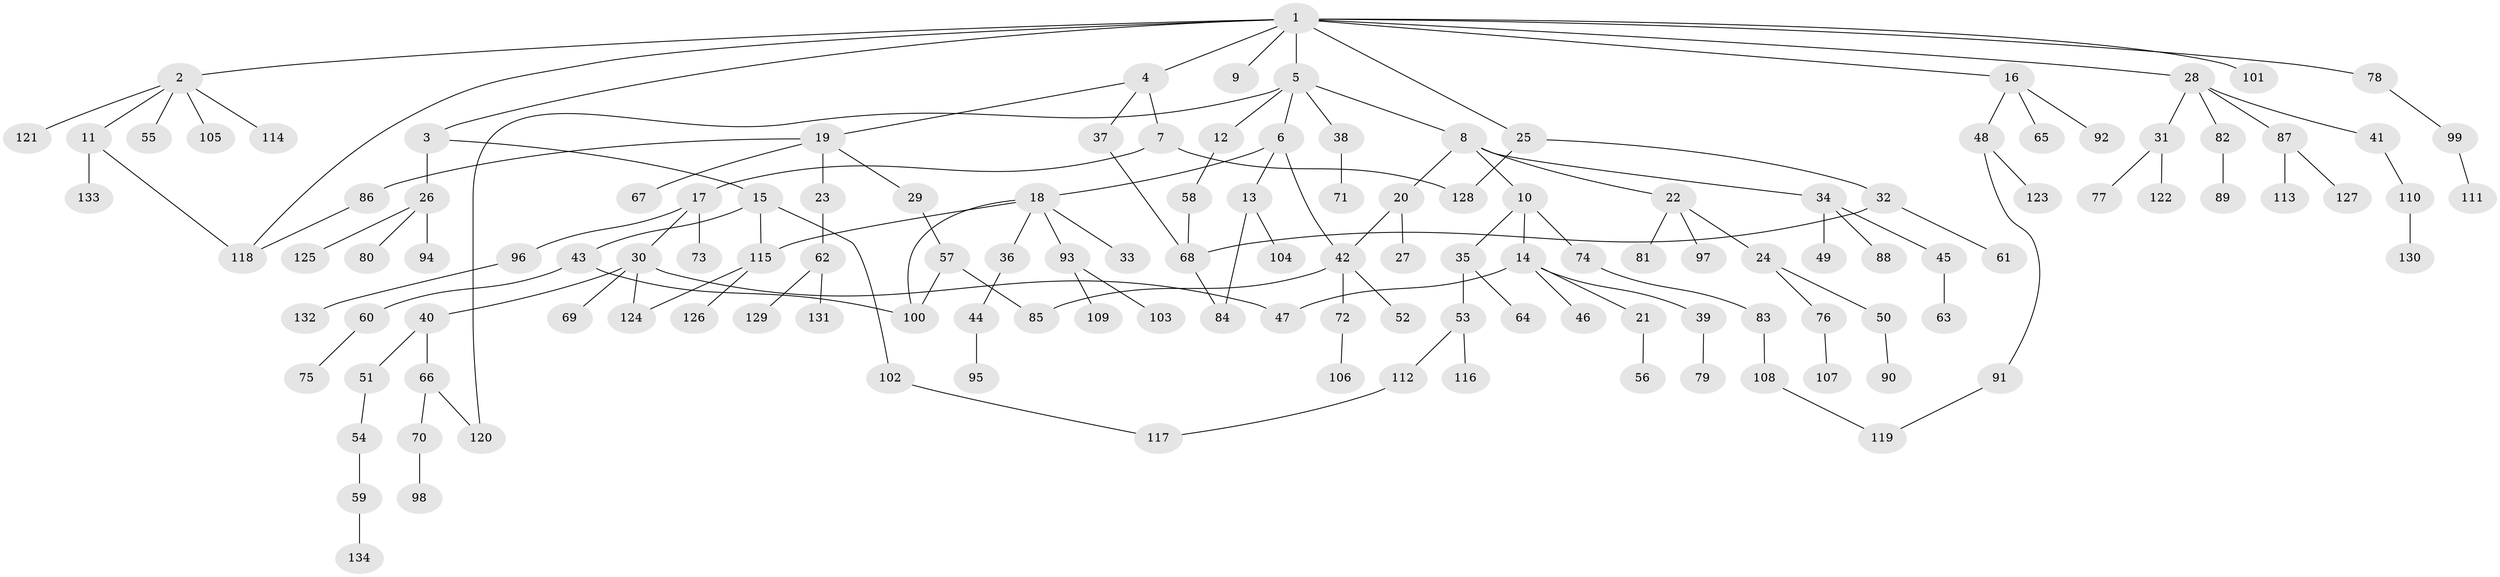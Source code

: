 // Generated by graph-tools (version 1.1) at 2025/13/03/09/25 04:13:31]
// undirected, 134 vertices, 149 edges
graph export_dot {
graph [start="1"]
  node [color=gray90,style=filled];
  1;
  2;
  3;
  4;
  5;
  6;
  7;
  8;
  9;
  10;
  11;
  12;
  13;
  14;
  15;
  16;
  17;
  18;
  19;
  20;
  21;
  22;
  23;
  24;
  25;
  26;
  27;
  28;
  29;
  30;
  31;
  32;
  33;
  34;
  35;
  36;
  37;
  38;
  39;
  40;
  41;
  42;
  43;
  44;
  45;
  46;
  47;
  48;
  49;
  50;
  51;
  52;
  53;
  54;
  55;
  56;
  57;
  58;
  59;
  60;
  61;
  62;
  63;
  64;
  65;
  66;
  67;
  68;
  69;
  70;
  71;
  72;
  73;
  74;
  75;
  76;
  77;
  78;
  79;
  80;
  81;
  82;
  83;
  84;
  85;
  86;
  87;
  88;
  89;
  90;
  91;
  92;
  93;
  94;
  95;
  96;
  97;
  98;
  99;
  100;
  101;
  102;
  103;
  104;
  105;
  106;
  107;
  108;
  109;
  110;
  111;
  112;
  113;
  114;
  115;
  116;
  117;
  118;
  119;
  120;
  121;
  122;
  123;
  124;
  125;
  126;
  127;
  128;
  129;
  130;
  131;
  132;
  133;
  134;
  1 -- 2;
  1 -- 3;
  1 -- 4;
  1 -- 5;
  1 -- 9;
  1 -- 16;
  1 -- 25;
  1 -- 28;
  1 -- 78;
  1 -- 101;
  1 -- 118;
  2 -- 11;
  2 -- 55;
  2 -- 105;
  2 -- 114;
  2 -- 121;
  3 -- 15;
  3 -- 26;
  4 -- 7;
  4 -- 19;
  4 -- 37;
  5 -- 6;
  5 -- 8;
  5 -- 12;
  5 -- 38;
  5 -- 120;
  6 -- 13;
  6 -- 18;
  6 -- 42;
  7 -- 17;
  7 -- 128;
  8 -- 10;
  8 -- 20;
  8 -- 22;
  8 -- 34;
  10 -- 14;
  10 -- 35;
  10 -- 74;
  11 -- 133;
  11 -- 118;
  12 -- 58;
  13 -- 84;
  13 -- 104;
  14 -- 21;
  14 -- 39;
  14 -- 46;
  14 -- 47;
  15 -- 43;
  15 -- 102;
  15 -- 115;
  16 -- 48;
  16 -- 65;
  16 -- 92;
  17 -- 30;
  17 -- 73;
  17 -- 96;
  18 -- 33;
  18 -- 36;
  18 -- 93;
  18 -- 100;
  18 -- 115;
  19 -- 23;
  19 -- 29;
  19 -- 67;
  19 -- 86;
  20 -- 27;
  20 -- 42;
  21 -- 56;
  22 -- 24;
  22 -- 81;
  22 -- 97;
  23 -- 62;
  24 -- 50;
  24 -- 76;
  25 -- 32;
  25 -- 128;
  26 -- 80;
  26 -- 94;
  26 -- 125;
  28 -- 31;
  28 -- 41;
  28 -- 82;
  28 -- 87;
  29 -- 57;
  30 -- 40;
  30 -- 47;
  30 -- 69;
  30 -- 124;
  31 -- 77;
  31 -- 122;
  32 -- 61;
  32 -- 68;
  34 -- 45;
  34 -- 49;
  34 -- 88;
  35 -- 53;
  35 -- 64;
  36 -- 44;
  37 -- 68;
  38 -- 71;
  39 -- 79;
  40 -- 51;
  40 -- 66;
  41 -- 110;
  42 -- 52;
  42 -- 72;
  42 -- 85;
  43 -- 60;
  43 -- 100;
  44 -- 95;
  45 -- 63;
  48 -- 91;
  48 -- 123;
  50 -- 90;
  51 -- 54;
  53 -- 112;
  53 -- 116;
  54 -- 59;
  57 -- 100;
  57 -- 85;
  58 -- 68;
  59 -- 134;
  60 -- 75;
  62 -- 129;
  62 -- 131;
  66 -- 70;
  66 -- 120;
  68 -- 84;
  70 -- 98;
  72 -- 106;
  74 -- 83;
  76 -- 107;
  78 -- 99;
  82 -- 89;
  83 -- 108;
  86 -- 118;
  87 -- 113;
  87 -- 127;
  91 -- 119;
  93 -- 103;
  93 -- 109;
  96 -- 132;
  99 -- 111;
  102 -- 117;
  108 -- 119;
  110 -- 130;
  112 -- 117;
  115 -- 126;
  115 -- 124;
}
